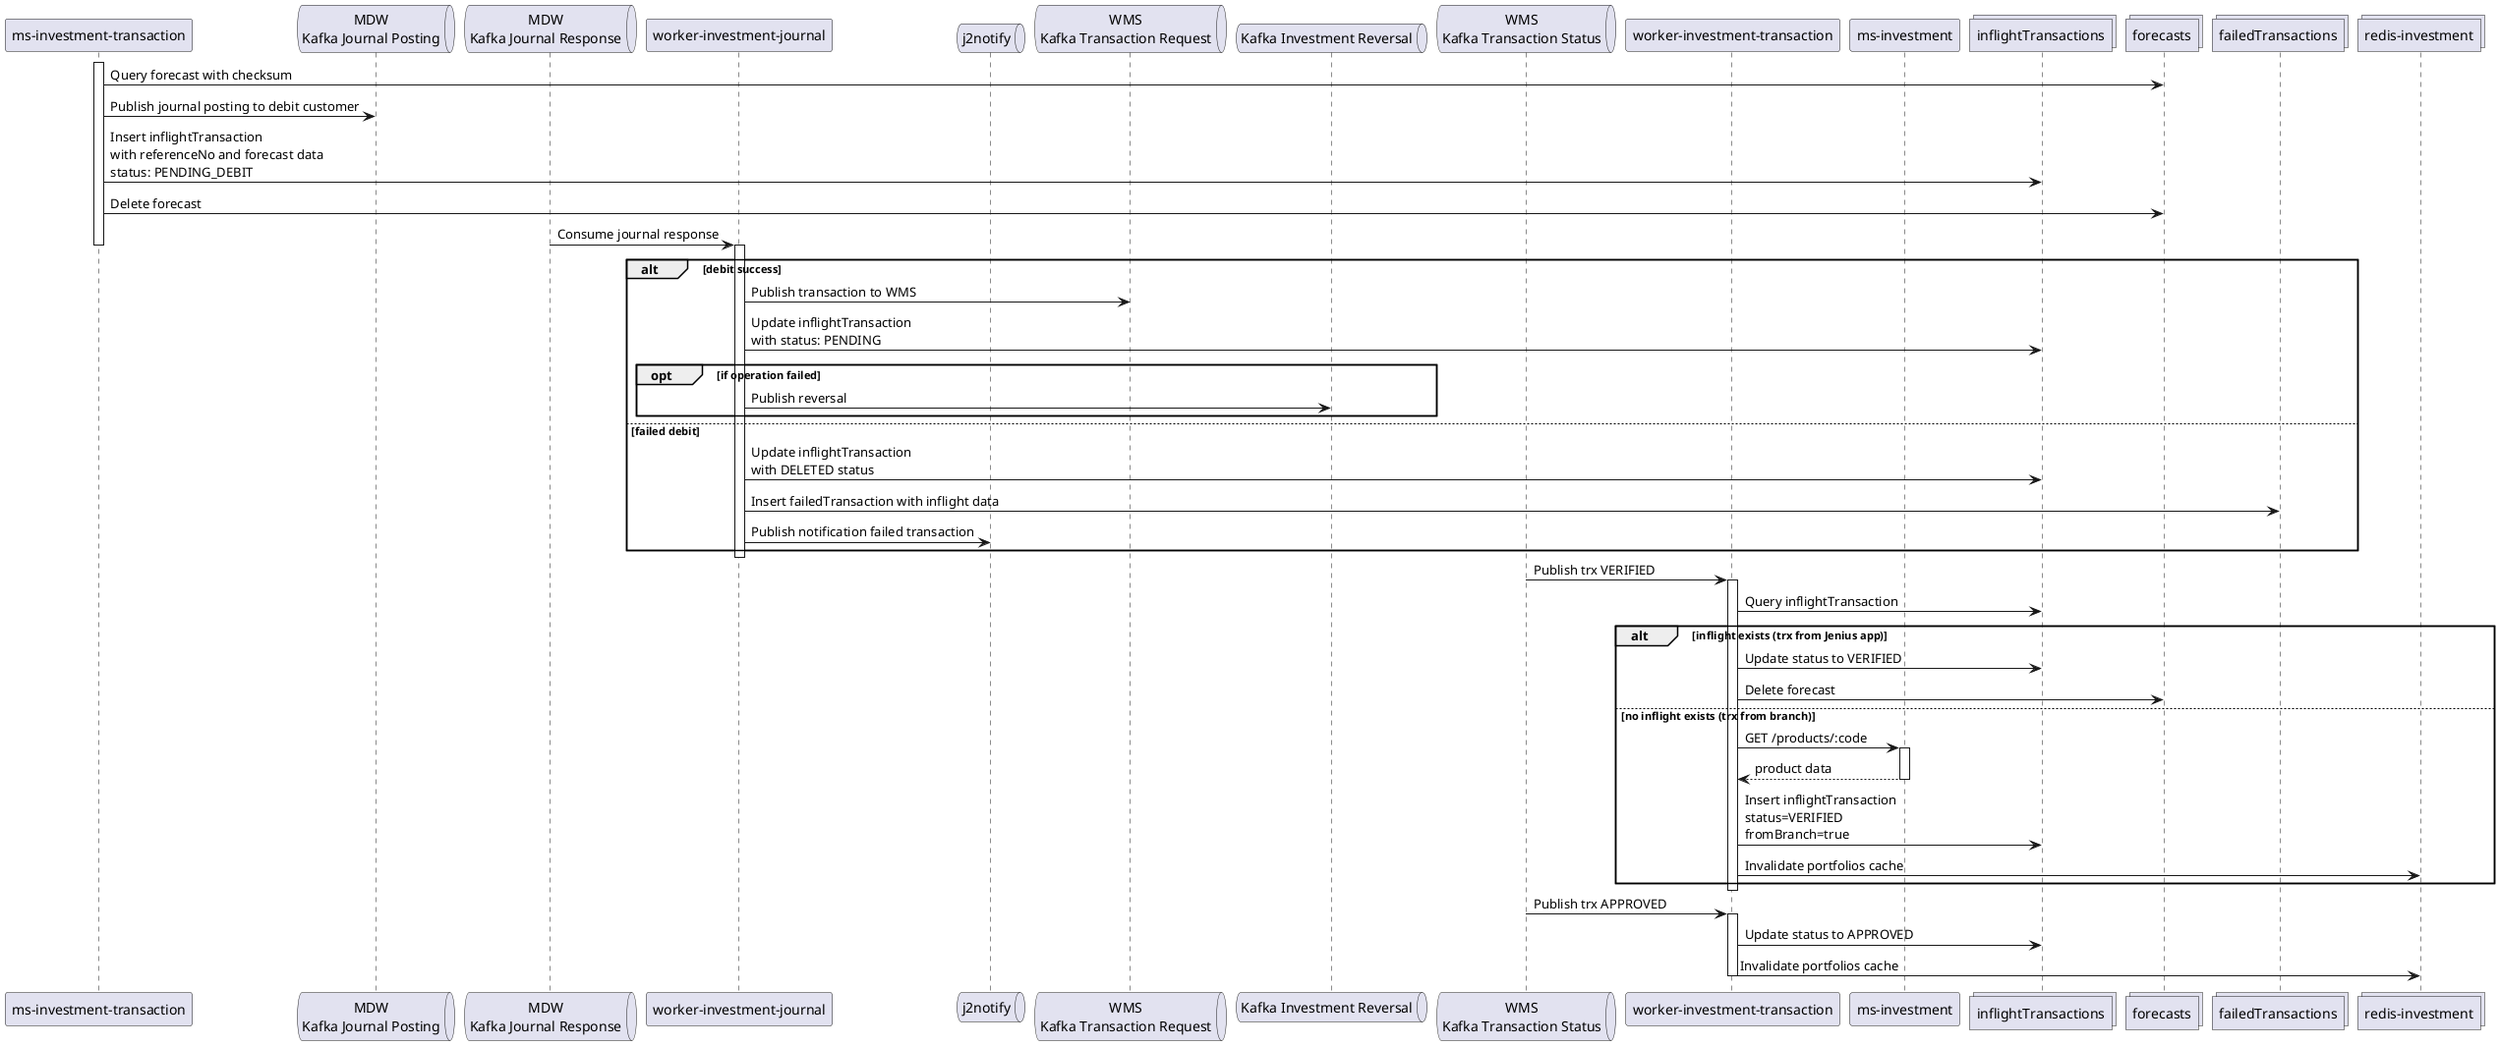 @startuml buy transaction
participant "ms-investment-transaction" as mit
queue "MDW\nKafka Journal Posting" as mdw
queue "MDW\nKafka Journal Response" as mdwRes
participant "worker-investment-journal" as wtj
queue "j2notify" as kafkaNotify
queue "WMS\nKafka Transaction Request" as kafkaTrx
queue "Kafka Investment Reversal" as kafkaReversal
queue "WMS\nKafka Transaction Status" as kafkaStatus
participant "worker-investment-transaction" as wit
participant "ms-investment" as mi
collections "inflightTransactions" as inflights
collections "forecasts" as forecasts
collections "failedTransactions" as faileds
collections "redis-investment" as cache

activate mit
mit -> forecasts: Query forecast with checksum
mit -> mdw: Publish journal posting to debit customer
mit -> inflights: Insert inflightTransaction\nwith referenceNo and forecast data\nstatus: PENDING_DEBIT
mit -> forecasts: Delete forecast
mdwRes -> wtj: Consume journal response
deactivate mit
activate wtj
alt debit success
wtj -> kafkaTrx: Publish transaction to WMS
wtj -> inflights: Update inflightTransaction\nwith status: PENDING 
opt if operation failed
wtj -> kafkaReversal: Publish reversal
end
else failed debit
wtj -> inflights: Update inflightTransaction\nwith DELETED status
wtj -> faileds: Insert failedTransaction with inflight data
wtj -> kafkaNotify: Publish notification failed transaction
end
deactivate wtj
kafkaStatus -> wit: Publish trx VERIFIED
deactivate kafkaStatus
activate wit
wit -> inflights: Query inflightTransaction
alt inflight exists (trx from Jenius app)
wit -> inflights: Update status to VERIFIED
wit -> forecasts: Delete forecast
else no inflight exists (trx from branch)
wit -> mi: GET /products/:code
activate mi
mi --> wit: product data
deactivate mi
wit -> inflights: Insert inflightTransaction \nstatus=VERIFIED\nfromBranch=true
wit -> cache: Invalidate portfolios cache
end
deactivate wit
activate kafkaStatus
kafkaStatus -> wit: Publish trx APPROVED
deactivate kafkaStatus
activate wit
wit -> inflights: Update status to APPROVED
wit -> cache: Invalidate portfolios cache
deactivate wit
@enduml